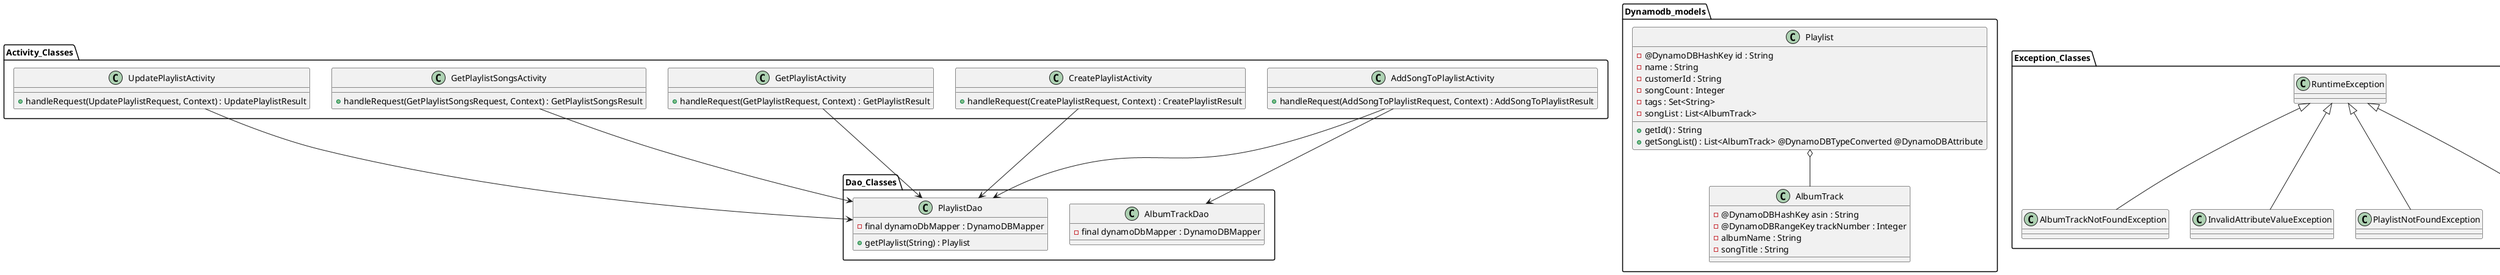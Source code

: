 @startuml

package Activity_Classes {
class AddSongToPlaylistActivity {
+ handleRequest(AddSongToPlaylistRequest, Context) : AddSongToPlaylistResult
}
class CreatePlaylistActivity {
+ handleRequest(CreatePlaylistRequest, Context) : CreatePlaylistResult
}
class GetPlaylistActivity {
+ handleRequest(GetPlaylistRequest, Context) : GetPlaylistResult
}
class GetPlaylistSongsActivity {
+ handleRequest(GetPlaylistSongsRequest, Context) : GetPlaylistSongsResult
}
class UpdatePlaylistActivity {
+ handleRequest(UpdatePlaylistRequest, Context) : UpdatePlaylistResult
}

}

package Dao_Classes {
class AlbumTrackDao {
- final dynamoDbMapper : DynamoDBMapper
}
class PlaylistDao {
- final dynamoDbMapper : DynamoDBMapper
+ getPlaylist(String) : Playlist
}

}


package Dynamodb_models {
class AlbumTrack {
- @DynamoDBHashKey asin : String
- @DynamoDBRangeKey trackNumber : Integer
- albumName : String
- songTitle : String
}
class Playlist {
- @DynamoDBHashKey id : String
- name : String
- customerId : String
- songCount : Integer
- tags : Set<String>
- songList : List<AlbumTrack>
+ getId() : String
+ getSongList() : List<AlbumTrack> @DynamoDBTypeConverted @DynamoDBAttribute
}

}

package Exception_Classes {

class RuntimeException{}
class AlbumTrackNotFoundException {}
class InvalidAttributeValueException {}
class PlaylistNotFoundException {}
class InvalidAttributeChangeException {}

}

Playlist o-- AlbumTrack
AddSongToPlaylistActivity --> AlbumTrackDao
CreatePlaylistActivity --> PlaylistDao
AddSongToPlaylistActivity --> PlaylistDao
GetPlaylistActivity --> PlaylistDao
GetPlaylistSongsActivity --> PlaylistDao
UpdatePlaylistActivity --> PlaylistDao

RuntimeException <|-- AlbumTrackNotFoundException
RuntimeException <|-- InvalidAttributeValueException
RuntimeException <|-- PlaylistNotFoundException
RuntimeException <|-- InvalidAttributeChangeException
@enduml




